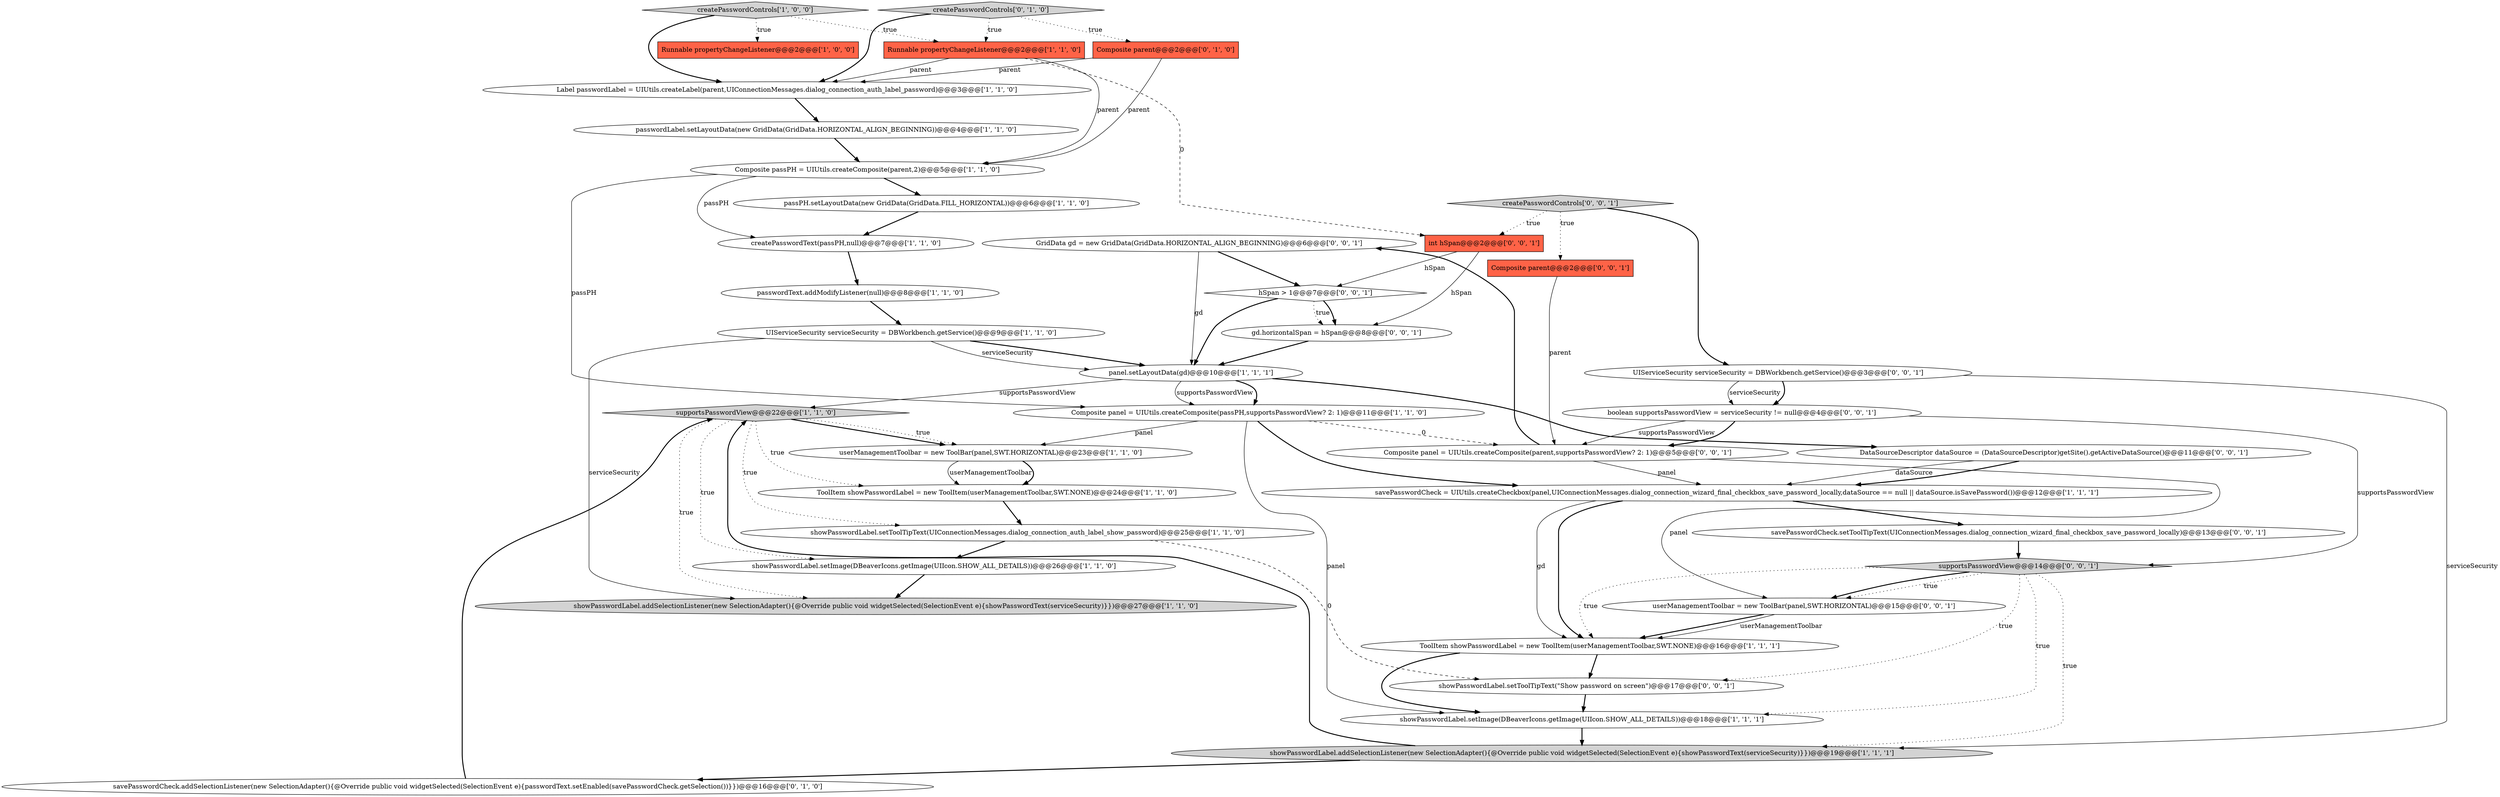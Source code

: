 digraph {
34 [style = filled, label = "GridData gd = new GridData(GridData.HORIZONTAL_ALIGN_BEGINNING)@@@6@@@['0', '0', '1']", fillcolor = white, shape = ellipse image = "AAA0AAABBB3BBB"];
12 [style = filled, label = "Runnable propertyChangeListener@@@2@@@['1', '0', '0']", fillcolor = tomato, shape = box image = "AAA0AAABBB1BBB"];
25 [style = filled, label = "gd.horizontalSpan = hSpan@@@8@@@['0', '0', '1']", fillcolor = white, shape = ellipse image = "AAA0AAABBB3BBB"];
7 [style = filled, label = "showPasswordLabel.addSelectionListener(new SelectionAdapter(){@Override public void widgetSelected(SelectionEvent e){showPasswordText(serviceSecurity)}})@@@19@@@['1', '1', '1']", fillcolor = lightgray, shape = ellipse image = "AAA0AAABBB1BBB"];
11 [style = filled, label = "createPasswordText(passPH,null)@@@7@@@['1', '1', '0']", fillcolor = white, shape = ellipse image = "AAA0AAABBB1BBB"];
4 [style = filled, label = "createPasswordControls['1', '0', '0']", fillcolor = lightgray, shape = diamond image = "AAA0AAABBB1BBB"];
10 [style = filled, label = "showPasswordLabel.setToolTipText(UIConnectionMessages.dialog_connection_auth_label_show_password)@@@25@@@['1', '1', '0']", fillcolor = white, shape = ellipse image = "AAA0AAABBB1BBB"];
9 [style = filled, label = "UIServiceSecurity serviceSecurity = DBWorkbench.getService()@@@9@@@['1', '1', '0']", fillcolor = white, shape = ellipse image = "AAA0AAABBB1BBB"];
26 [style = filled, label = "userManagementToolbar = new ToolBar(panel,SWT.HORIZONTAL)@@@15@@@['0', '0', '1']", fillcolor = white, shape = ellipse image = "AAA0AAABBB3BBB"];
24 [style = filled, label = "createPasswordControls['0', '1', '0']", fillcolor = lightgray, shape = diamond image = "AAA0AAABBB2BBB"];
15 [style = filled, label = "panel.setLayoutData(gd)@@@10@@@['1', '1', '1']", fillcolor = white, shape = ellipse image = "AAA0AAABBB1BBB"];
1 [style = filled, label = "showPasswordLabel.setImage(DBeaverIcons.getImage(UIIcon.SHOW_ALL_DETAILS))@@@18@@@['1', '1', '1']", fillcolor = white, shape = ellipse image = "AAA0AAABBB1BBB"];
21 [style = filled, label = "passwordLabel.setLayoutData(new GridData(GridData.HORIZONTAL_ALIGN_BEGINNING))@@@4@@@['1', '1', '0']", fillcolor = white, shape = ellipse image = "AAA0AAABBB1BBB"];
27 [style = filled, label = "savePasswordCheck.setToolTipText(UIConnectionMessages.dialog_connection_wizard_final_checkbox_save_password_locally)@@@13@@@['0', '0', '1']", fillcolor = white, shape = ellipse image = "AAA0AAABBB3BBB"];
14 [style = filled, label = "Label passwordLabel = UIUtils.createLabel(parent,UIConnectionMessages.dialog_connection_auth_label_password)@@@3@@@['1', '1', '0']", fillcolor = white, shape = ellipse image = "AAA0AAABBB1BBB"];
32 [style = filled, label = "showPasswordLabel.setToolTipText(\"Show password on screen\")@@@17@@@['0', '0', '1']", fillcolor = white, shape = ellipse image = "AAA0AAABBB3BBB"];
16 [style = filled, label = "passwordText.addModifyListener(null)@@@8@@@['1', '1', '0']", fillcolor = white, shape = ellipse image = "AAA0AAABBB1BBB"];
36 [style = filled, label = "int hSpan@@@2@@@['0', '0', '1']", fillcolor = tomato, shape = box image = "AAA0AAABBB3BBB"];
38 [style = filled, label = "hSpan > 1@@@7@@@['0', '0', '1']", fillcolor = white, shape = diamond image = "AAA0AAABBB3BBB"];
13 [style = filled, label = "Composite passPH = UIUtils.createComposite(parent,2)@@@5@@@['1', '1', '0']", fillcolor = white, shape = ellipse image = "AAA0AAABBB1BBB"];
18 [style = filled, label = "showPasswordLabel.addSelectionListener(new SelectionAdapter(){@Override public void widgetSelected(SelectionEvent e){showPasswordText(serviceSecurity)}})@@@27@@@['1', '1', '0']", fillcolor = lightgray, shape = ellipse image = "AAA0AAABBB1BBB"];
3 [style = filled, label = "supportsPasswordView@@@22@@@['1', '1', '0']", fillcolor = lightgray, shape = diamond image = "AAA0AAABBB1BBB"];
22 [style = filled, label = "Composite parent@@@2@@@['0', '1', '0']", fillcolor = tomato, shape = box image = "AAA0AAABBB2BBB"];
8 [style = filled, label = "passPH.setLayoutData(new GridData(GridData.FILL_HORIZONTAL))@@@6@@@['1', '1', '0']", fillcolor = white, shape = ellipse image = "AAA0AAABBB1BBB"];
35 [style = filled, label = "Composite parent@@@2@@@['0', '0', '1']", fillcolor = tomato, shape = box image = "AAA0AAABBB3BBB"];
28 [style = filled, label = "UIServiceSecurity serviceSecurity = DBWorkbench.getService()@@@3@@@['0', '0', '1']", fillcolor = white, shape = ellipse image = "AAA0AAABBB3BBB"];
31 [style = filled, label = "createPasswordControls['0', '0', '1']", fillcolor = lightgray, shape = diamond image = "AAA0AAABBB3BBB"];
19 [style = filled, label = "savePasswordCheck = UIUtils.createCheckbox(panel,UIConnectionMessages.dialog_connection_wizard_final_checkbox_save_password_locally,dataSource == null || dataSource.isSavePassword())@@@12@@@['1', '1', '1']", fillcolor = white, shape = ellipse image = "AAA0AAABBB1BBB"];
29 [style = filled, label = "DataSourceDescriptor dataSource = (DataSourceDescriptor)getSite().getActiveDataSource()@@@11@@@['0', '0', '1']", fillcolor = white, shape = ellipse image = "AAA0AAABBB3BBB"];
30 [style = filled, label = "boolean supportsPasswordView = serviceSecurity != null@@@4@@@['0', '0', '1']", fillcolor = white, shape = ellipse image = "AAA0AAABBB3BBB"];
2 [style = filled, label = "Composite panel = UIUtils.createComposite(passPH,supportsPasswordView? 2: 1)@@@11@@@['1', '1', '0']", fillcolor = white, shape = ellipse image = "AAA0AAABBB1BBB"];
6 [style = filled, label = "userManagementToolbar = new ToolBar(panel,SWT.HORIZONTAL)@@@23@@@['1', '1', '0']", fillcolor = white, shape = ellipse image = "AAA0AAABBB1BBB"];
23 [style = filled, label = "savePasswordCheck.addSelectionListener(new SelectionAdapter(){@Override public void widgetSelected(SelectionEvent e){passwordText.setEnabled(savePasswordCheck.getSelection())}})@@@16@@@['0', '1', '0']", fillcolor = white, shape = ellipse image = "AAA1AAABBB2BBB"];
20 [style = filled, label = "Runnable propertyChangeListener@@@2@@@['1', '1', '0']", fillcolor = tomato, shape = box image = "AAA0AAABBB1BBB"];
33 [style = filled, label = "Composite panel = UIUtils.createComposite(parent,supportsPasswordView? 2: 1)@@@5@@@['0', '0', '1']", fillcolor = white, shape = ellipse image = "AAA0AAABBB3BBB"];
17 [style = filled, label = "ToolItem showPasswordLabel = new ToolItem(userManagementToolbar,SWT.NONE)@@@24@@@['1', '1', '0']", fillcolor = white, shape = ellipse image = "AAA0AAABBB1BBB"];
0 [style = filled, label = "showPasswordLabel.setImage(DBeaverIcons.getImage(UIIcon.SHOW_ALL_DETAILS))@@@26@@@['1', '1', '0']", fillcolor = white, shape = ellipse image = "AAA0AAABBB1BBB"];
37 [style = filled, label = "supportsPasswordView@@@14@@@['0', '0', '1']", fillcolor = lightgray, shape = diamond image = "AAA0AAABBB3BBB"];
5 [style = filled, label = "ToolItem showPasswordLabel = new ToolItem(userManagementToolbar,SWT.NONE)@@@16@@@['1', '1', '1']", fillcolor = white, shape = ellipse image = "AAA0AAABBB1BBB"];
38->25 [style = dotted, label="true"];
10->32 [style = dashed, label="0"];
23->3 [style = bold, label=""];
7->23 [style = bold, label=""];
36->25 [style = solid, label="hSpan"];
28->30 [style = bold, label=""];
38->25 [style = bold, label=""];
15->29 [style = bold, label=""];
20->14 [style = solid, label="parent"];
25->15 [style = bold, label=""];
38->15 [style = bold, label=""];
33->26 [style = solid, label="panel"];
20->13 [style = solid, label="parent"];
29->19 [style = bold, label=""];
37->26 [style = dotted, label="true"];
31->36 [style = dotted, label="true"];
6->17 [style = solid, label="userManagementToolbar"];
19->5 [style = bold, label=""];
13->2 [style = solid, label="passPH"];
30->33 [style = solid, label="supportsPasswordView"];
14->21 [style = bold, label=""];
4->12 [style = dotted, label="true"];
15->3 [style = solid, label="supportsPasswordView"];
24->20 [style = dotted, label="true"];
19->5 [style = solid, label="gd"];
5->1 [style = bold, label=""];
9->15 [style = bold, label=""];
33->34 [style = bold, label=""];
35->33 [style = solid, label="parent"];
3->17 [style = dotted, label="true"];
6->17 [style = bold, label=""];
11->16 [style = bold, label=""];
27->37 [style = bold, label=""];
37->26 [style = bold, label=""];
5->32 [style = bold, label=""];
32->1 [style = bold, label=""];
37->5 [style = dotted, label="true"];
13->11 [style = solid, label="passPH"];
15->2 [style = bold, label=""];
31->35 [style = dotted, label="true"];
2->33 [style = dashed, label="0"];
9->18 [style = solid, label="serviceSecurity"];
33->19 [style = solid, label="panel"];
3->6 [style = bold, label=""];
7->3 [style = bold, label=""];
34->38 [style = bold, label=""];
19->27 [style = bold, label=""];
2->1 [style = solid, label="panel"];
29->19 [style = solid, label="dataSource"];
8->11 [style = bold, label=""];
34->15 [style = solid, label="gd"];
2->19 [style = bold, label=""];
30->33 [style = bold, label=""];
3->10 [style = dotted, label="true"];
24->22 [style = dotted, label="true"];
26->5 [style = bold, label=""];
30->37 [style = solid, label="supportsPasswordView"];
37->32 [style = dotted, label="true"];
3->18 [style = dotted, label="true"];
28->7 [style = solid, label="serviceSecurity"];
36->38 [style = solid, label="hSpan"];
9->15 [style = solid, label="serviceSecurity"];
3->6 [style = dotted, label="true"];
3->0 [style = dotted, label="true"];
22->14 [style = solid, label="parent"];
28->30 [style = solid, label="serviceSecurity"];
26->5 [style = solid, label="userManagementToolbar"];
4->14 [style = bold, label=""];
20->36 [style = dashed, label="0"];
37->1 [style = dotted, label="true"];
15->2 [style = solid, label="supportsPasswordView"];
13->8 [style = bold, label=""];
1->7 [style = bold, label=""];
24->14 [style = bold, label=""];
31->28 [style = bold, label=""];
2->6 [style = solid, label="panel"];
22->13 [style = solid, label="parent"];
0->18 [style = bold, label=""];
17->10 [style = bold, label=""];
10->0 [style = bold, label=""];
21->13 [style = bold, label=""];
4->20 [style = dotted, label="true"];
16->9 [style = bold, label=""];
37->7 [style = dotted, label="true"];
}
